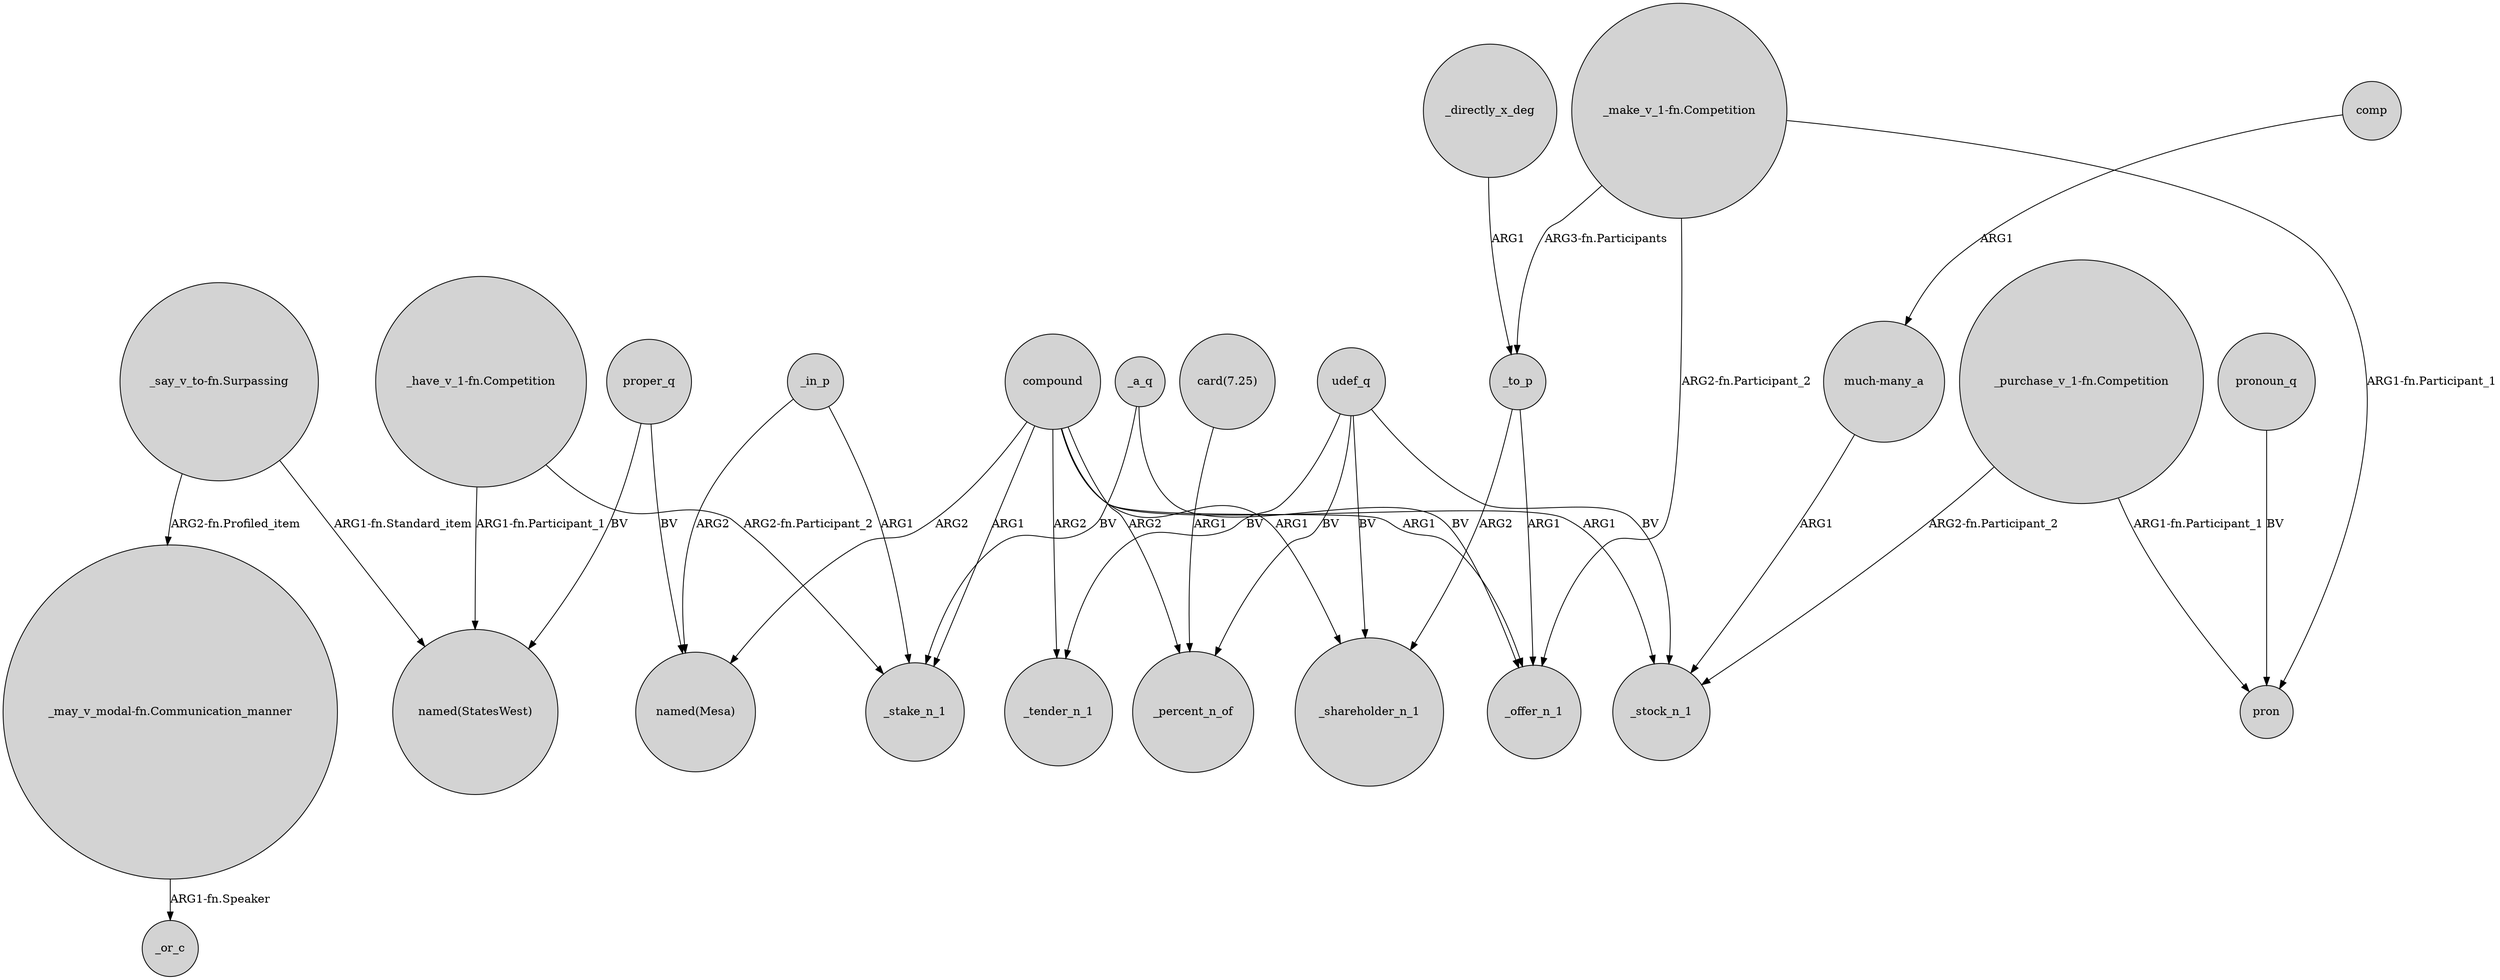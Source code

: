 digraph {
	node [shape=circle style=filled]
	"_say_v_to-fn.Surpassing" -> "named(StatesWest)" [label="ARG1-fn.Standard_item"]
	udef_q -> _shareholder_n_1 [label=BV]
	_in_p -> "named(Mesa)" [label=ARG2]
	"_have_v_1-fn.Competition" -> "named(StatesWest)" [label="ARG1-fn.Participant_1"]
	compound -> _shareholder_n_1 [label=ARG1]
	compound -> "named(Mesa)" [label=ARG2]
	"_make_v_1-fn.Competition" -> _to_p [label="ARG3-fn.Participants"]
	compound -> _offer_n_1 [label=ARG1]
	compound -> _stock_n_1 [label=ARG1]
	"_make_v_1-fn.Competition" -> _offer_n_1 [label="ARG2-fn.Participant_2"]
	proper_q -> "named(StatesWest)" [label=BV]
	pronoun_q -> pron [label=BV]
	udef_q -> _stock_n_1 [label=BV]
	comp -> "much-many_a" [label=ARG1]
	udef_q -> _tender_n_1 [label=BV]
	"card(7.25)" -> _percent_n_of [label=ARG1]
	udef_q -> _percent_n_of [label=BV]
	compound -> _tender_n_1 [label=ARG2]
	"_make_v_1-fn.Competition" -> pron [label="ARG1-fn.Participant_1"]
	compound -> _stake_n_1 [label=ARG1]
	compound -> _percent_n_of [label=ARG2]
	_to_p -> _shareholder_n_1 [label=ARG2]
	"much-many_a" -> _stock_n_1 [label=ARG1]
	"_have_v_1-fn.Competition" -> _stake_n_1 [label="ARG2-fn.Participant_2"]
	"_purchase_v_1-fn.Competition" -> pron [label="ARG1-fn.Participant_1"]
	_directly_x_deg -> _to_p [label=ARG1]
	_a_q -> _offer_n_1 [label=BV]
	"_say_v_to-fn.Surpassing" -> "_may_v_modal-fn.Communication_manner" [label="ARG2-fn.Profiled_item"]
	_to_p -> _offer_n_1 [label=ARG1]
	proper_q -> "named(Mesa)" [label=BV]
	"_may_v_modal-fn.Communication_manner" -> _or_c [label="ARG1-fn.Speaker"]
	_in_p -> _stake_n_1 [label=ARG1]
	_a_q -> _stake_n_1 [label=BV]
	"_purchase_v_1-fn.Competition" -> _stock_n_1 [label="ARG2-fn.Participant_2"]
}
